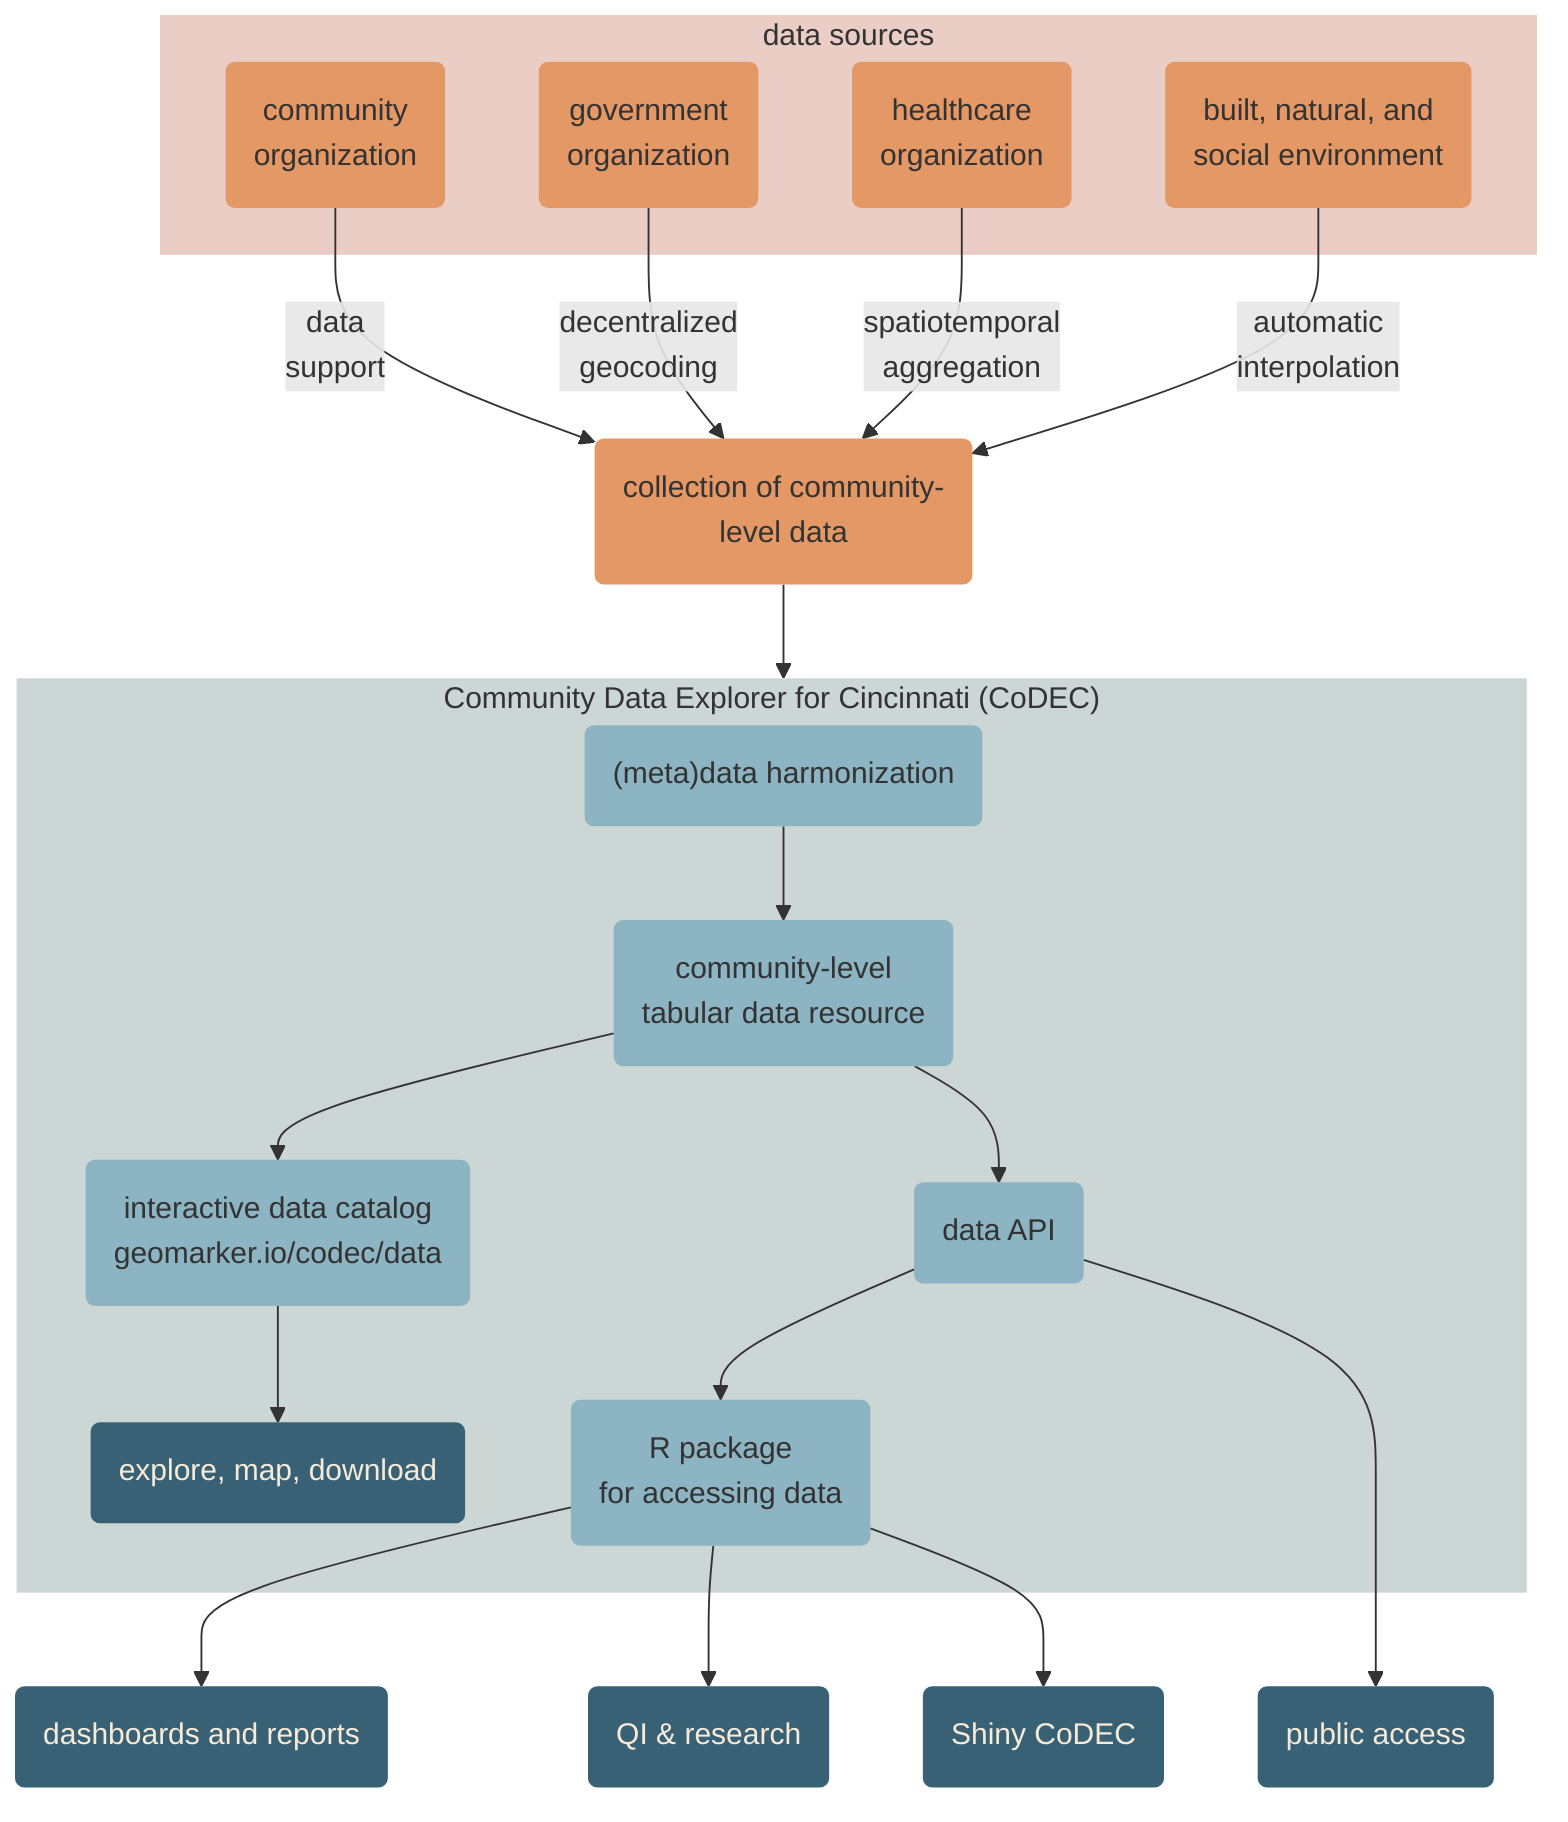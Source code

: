 flowchart TB

classDef I fill:#E49865,stroke:#333,stroke-width:0px;
classDef II fill:#EACEC5,stroke:#333,stroke-width:0px;
classDef III fill:#CBD6D5,stroke:#333,stroke-width:0px;
classDef IIII fill:#8CB4C3,stroke:#333,stroke-width:0px;
classDef V fill:#396175,color:#F6EAD8,stroke:#333,stroke-width:0px;

subgraph source-box [data sources]
    org(community \norganization):::I
    jfs(government \n organization):::I
    cchmc("healthcare \n organization"):::I
    acs("built, natural, and \n social environment"):::I
end
class source-box II

stage(collection of community-\nlevel data):::I

org --> |"data \n support"| stage
jfs --> |decentralized \n geocoding| stage
cchmc --> |spatiotemporal \n aggregation| stage
acs --> |automatic \n interpolation| stage
stage --> codec-box

subgraph codec-box ["Community Data Explorer for Cincinnati (CoDEC)"]
    ingest("(meta)data harmonization"):::IIII
    data(community-level \n tabular data resource):::IIII
    data-catalog("interactive data catalog\n geomarker.io/codec/data"):::IIII
    ingest --> data
    data --> data-catalog
    data --> api(data API):::IIII
    api --> bindings(R package \n for accessing data):::IIII
    data-catalog --> download(explore, map, download):::V
end

class codec-box III

bindings --> dashboard("dashboards and reports"):::V
bindings --> qr(QI & research):::V
bindings --> shiny-codec("Shiny CoDEC"):::V
api ---> anywhere(public access):::V